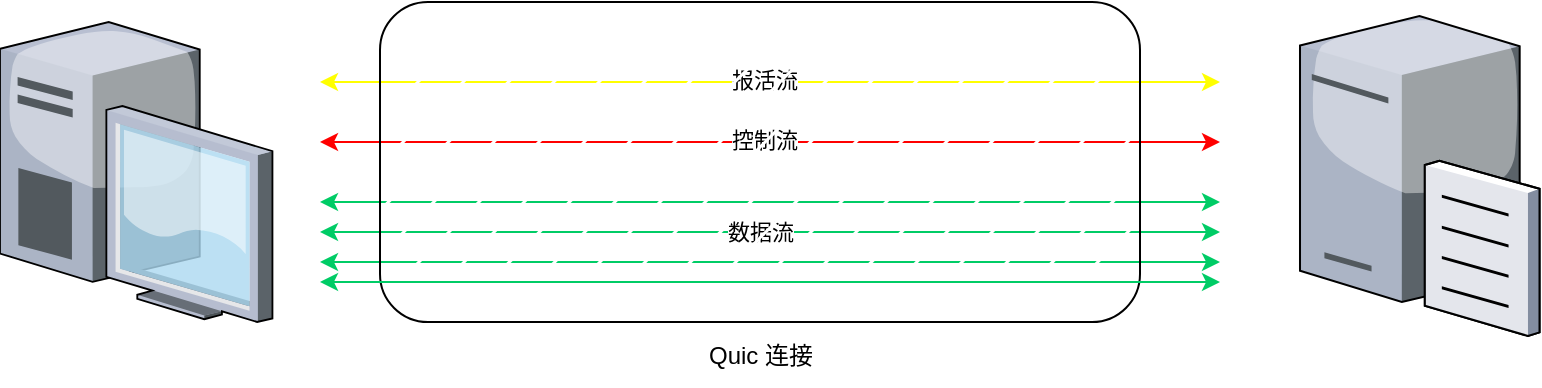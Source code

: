 <mxfile version="20.3.7" type="github">
  <diagram name="Page-1" id="822b0af5-4adb-64df-f703-e8dfc1f81529">
    <mxGraphModel dx="1703" dy="961" grid="1" gridSize="10" guides="1" tooltips="1" connect="1" arrows="1" fold="1" page="1" pageScale="1" pageWidth="1100" pageHeight="850" background="none" math="0" shadow="0">
      <root>
        <mxCell id="0" />
        <mxCell id="1" parent="0" />
        <mxCell id="HFOxwUlrzNzKCSqIE_z9-1" value="" style="verticalLabelPosition=bottom;sketch=0;aspect=fixed;html=1;verticalAlign=top;strokeColor=none;align=center;outlineConnect=0;shape=mxgraph.citrix.desktop;" vertex="1" parent="1">
          <mxGeometry x="190" y="320" width="136.22" height="150" as="geometry" />
        </mxCell>
        <mxCell id="HFOxwUlrzNzKCSqIE_z9-2" value="" style="verticalLabelPosition=bottom;sketch=0;aspect=fixed;html=1;verticalAlign=top;strokeColor=none;align=center;outlineConnect=0;shape=mxgraph.citrix.file_server;" vertex="1" parent="1">
          <mxGeometry x="840" y="313.25" width="119.68" height="163.5" as="geometry" />
        </mxCell>
        <mxCell id="HFOxwUlrzNzKCSqIE_z9-5" value="" style="endArrow=classic;startArrow=classic;html=1;rounded=0;strokeColor=#FFFF00;" edge="1" parent="1">
          <mxGeometry width="50" height="50" relative="1" as="geometry">
            <mxPoint x="350" y="350" as="sourcePoint" />
            <mxPoint x="800" y="350" as="targetPoint" />
          </mxGeometry>
        </mxCell>
        <mxCell id="HFOxwUlrzNzKCSqIE_z9-7" value="报活流" style="edgeLabel;html=1;align=center;verticalAlign=middle;resizable=0;points=[];" vertex="1" connectable="0" parent="HFOxwUlrzNzKCSqIE_z9-5">
          <mxGeometry x="-0.008" y="1" relative="1" as="geometry">
            <mxPoint x="-1" as="offset" />
          </mxGeometry>
        </mxCell>
        <mxCell id="HFOxwUlrzNzKCSqIE_z9-8" value="" style="endArrow=classic;startArrow=classic;html=1;rounded=0;strokeColor=#FF0000;" edge="1" parent="1">
          <mxGeometry width="50" height="50" relative="1" as="geometry">
            <mxPoint x="350" y="380.0" as="sourcePoint" />
            <mxPoint x="800" y="380.0" as="targetPoint" />
          </mxGeometry>
        </mxCell>
        <mxCell id="HFOxwUlrzNzKCSqIE_z9-9" value="控制流" style="edgeLabel;html=1;align=center;verticalAlign=middle;resizable=0;points=[];" vertex="1" connectable="0" parent="HFOxwUlrzNzKCSqIE_z9-8">
          <mxGeometry x="-0.008" y="1" relative="1" as="geometry">
            <mxPoint x="-1" as="offset" />
          </mxGeometry>
        </mxCell>
        <mxCell id="HFOxwUlrzNzKCSqIE_z9-10" value="" style="endArrow=classic;startArrow=classic;html=1;rounded=0;strokeColor=#00CC66;" edge="1" parent="1">
          <mxGeometry width="50" height="50" relative="1" as="geometry">
            <mxPoint x="350" y="410.0" as="sourcePoint" />
            <mxPoint x="800" y="410.0" as="targetPoint" />
          </mxGeometry>
        </mxCell>
        <mxCell id="HFOxwUlrzNzKCSqIE_z9-12" value="" style="endArrow=classic;startArrow=classic;html=1;rounded=0;strokeColor=#00CC66;" edge="1" parent="1">
          <mxGeometry width="50" height="50" relative="1" as="geometry">
            <mxPoint x="350" y="425.0" as="sourcePoint" />
            <mxPoint x="800" y="425.0" as="targetPoint" />
          </mxGeometry>
        </mxCell>
        <mxCell id="HFOxwUlrzNzKCSqIE_z9-16" value="数据流" style="edgeLabel;html=1;align=center;verticalAlign=middle;resizable=0;points=[];" vertex="1" connectable="0" parent="HFOxwUlrzNzKCSqIE_z9-12">
          <mxGeometry x="0.02" y="1" relative="1" as="geometry">
            <mxPoint x="-10" y="1" as="offset" />
          </mxGeometry>
        </mxCell>
        <mxCell id="HFOxwUlrzNzKCSqIE_z9-14" value="" style="endArrow=classic;startArrow=classic;html=1;rounded=0;strokeColor=#00CC66;" edge="1" parent="1">
          <mxGeometry width="50" height="50" relative="1" as="geometry">
            <mxPoint x="350" y="440.0" as="sourcePoint" />
            <mxPoint x="800" y="440.0" as="targetPoint" />
          </mxGeometry>
        </mxCell>
        <mxCell id="HFOxwUlrzNzKCSqIE_z9-20" value="" style="rounded=1;whiteSpace=wrap;html=1;fillStyle=hatch;strokeColor=#000000;" vertex="1" parent="1">
          <mxGeometry x="380" y="310" width="380" height="160" as="geometry" />
        </mxCell>
        <mxCell id="HFOxwUlrzNzKCSqIE_z9-21" value="" style="endArrow=classic;startArrow=classic;html=1;rounded=0;strokeColor=#00CC66;" edge="1" parent="1">
          <mxGeometry width="50" height="50" relative="1" as="geometry">
            <mxPoint x="350" y="450.0" as="sourcePoint" />
            <mxPoint x="800" y="450.0" as="targetPoint" />
          </mxGeometry>
        </mxCell>
        <mxCell id="HFOxwUlrzNzKCSqIE_z9-22" value="Quic 连接" style="text;html=1;align=center;verticalAlign=middle;resizable=0;points=[];autosize=1;strokeColor=none;fillColor=none;" vertex="1" parent="1">
          <mxGeometry x="530" y="471.75" width="80" height="30" as="geometry" />
        </mxCell>
      </root>
    </mxGraphModel>
  </diagram>
</mxfile>
